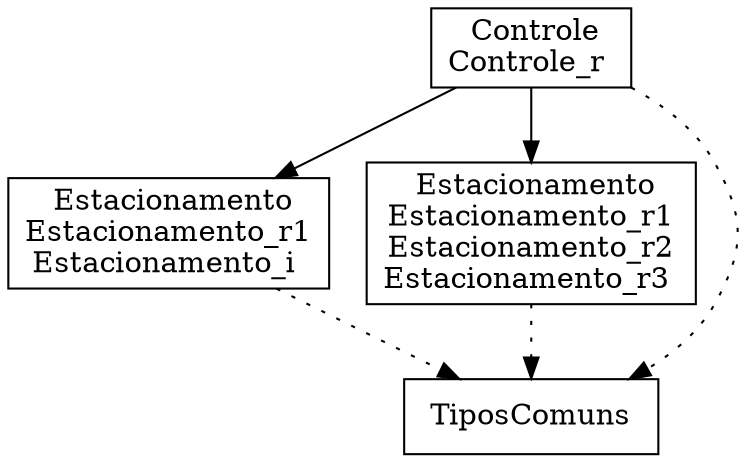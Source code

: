 digraph {
Controle_r [ label=" Controle\nControle_r " shape= box ]
Estacionamento_i [ label=" Estacionamento\nEstacionamento_r1\nEstacionamento_i " shape= box ]
Estacionamento_r3 [ label=" Estacionamento\nEstacionamento_r1\nEstacionamento_r2\nEstacionamento_r3 " shape= box ]
TiposComuns [ label=" TiposComuns " shape= box ]

"Controle_r" -> "TiposComuns" [style= dotted ]
"Controle_r" -> "Estacionamento_i" []
"Controle_r" -> "Estacionamento_r3" []
"Estacionamento_i" -> "TiposComuns" [style= dotted ]
"Estacionamento_r3" -> "TiposComuns" [style= dotted ]
}
